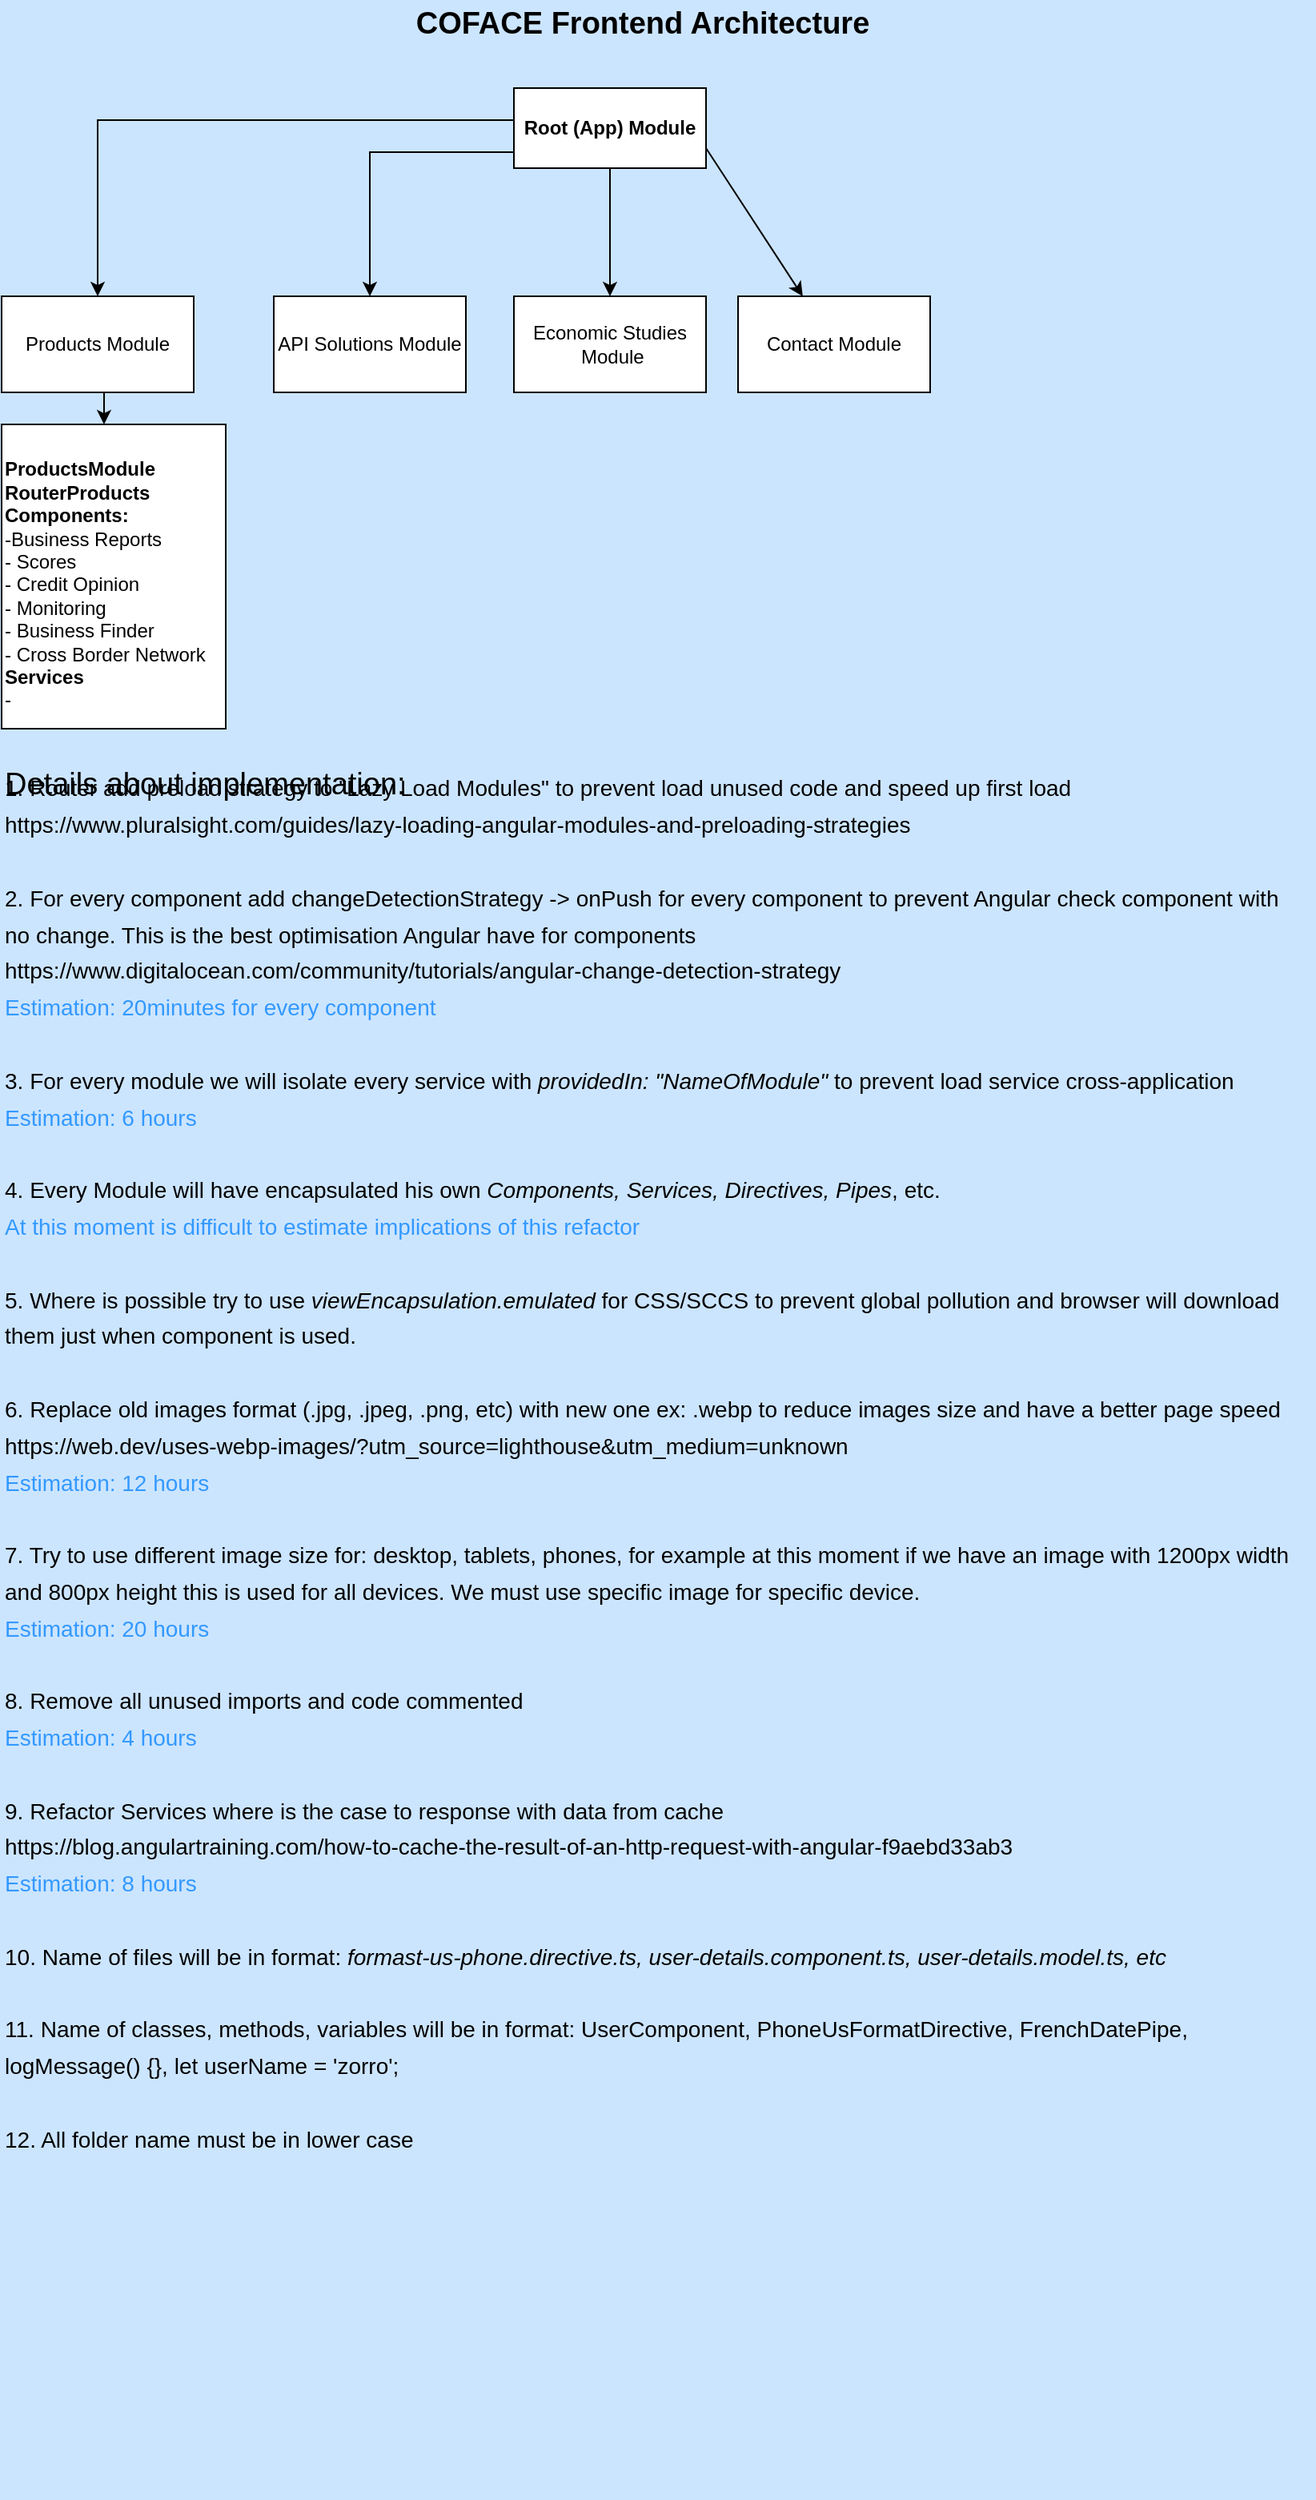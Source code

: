 <mxfile version="13.7.7" type="github">
  <diagram id="7G5bMyklPg214r5d4M1_" name="Page-1">
    <mxGraphModel dx="989" dy="646" grid="1" gridSize="10" guides="1" tooltips="1" connect="1" arrows="1" fold="1" page="1" pageScale="1" pageWidth="827" pageHeight="1169" background="#CCE5FF" math="0" shadow="0">
      <root>
        <mxCell id="0" />
        <mxCell id="1" parent="0" />
        <mxCell id="YIz92cHDHYsAEAl19uF_-3" style="edgeStyle=orthogonalEdgeStyle;rounded=0;orthogonalLoop=1;jettySize=auto;html=1;exitX=0;exitY=1;exitDx=0;exitDy=0;" edge="1" parent="1" source="YIz92cHDHYsAEAl19uF_-1" target="YIz92cHDHYsAEAl19uF_-4">
          <mxGeometry relative="1" as="geometry">
            <mxPoint x="80" y="230" as="targetPoint" />
            <Array as="points">
              <mxPoint x="340" y="90" />
              <mxPoint x="80" y="90" />
            </Array>
          </mxGeometry>
        </mxCell>
        <mxCell id="YIz92cHDHYsAEAl19uF_-11" style="edgeStyle=orthogonalEdgeStyle;rounded=0;orthogonalLoop=1;jettySize=auto;html=1;exitX=0.5;exitY=1;exitDx=0;exitDy=0;" edge="1" parent="1" source="YIz92cHDHYsAEAl19uF_-1" target="YIz92cHDHYsAEAl19uF_-12">
          <mxGeometry relative="1" as="geometry">
            <mxPoint x="400" y="200" as="targetPoint" />
            <Array as="points">
              <mxPoint x="400" y="110" />
              <mxPoint x="250" y="110" />
            </Array>
          </mxGeometry>
        </mxCell>
        <mxCell id="YIz92cHDHYsAEAl19uF_-1" value="Root (App) Module" style="rounded=0;whiteSpace=wrap;html=1;fontStyle=1" vertex="1" parent="1">
          <mxGeometry x="340" y="70" width="120" height="50" as="geometry" />
        </mxCell>
        <mxCell id="YIz92cHDHYsAEAl19uF_-7" style="edgeStyle=orthogonalEdgeStyle;rounded=0;orthogonalLoop=1;jettySize=auto;html=1;exitX=0.5;exitY=1;exitDx=0;exitDy=0;entryX=0.457;entryY=0;entryDx=0;entryDy=0;entryPerimeter=0;" edge="1" parent="1" source="YIz92cHDHYsAEAl19uF_-4" target="YIz92cHDHYsAEAl19uF_-8">
          <mxGeometry relative="1" as="geometry">
            <mxPoint x="80" y="320" as="targetPoint" />
          </mxGeometry>
        </mxCell>
        <mxCell id="YIz92cHDHYsAEAl19uF_-4" value="Products Module&lt;br&gt;" style="rounded=0;whiteSpace=wrap;html=1;" vertex="1" parent="1">
          <mxGeometry x="20" y="200" width="120" height="60" as="geometry" />
        </mxCell>
        <mxCell id="YIz92cHDHYsAEAl19uF_-8" value="&lt;b&gt;&lt;br&gt;ProductsModule&lt;br&gt;RouterProducts&lt;br&gt;Components:&lt;/b&gt;&lt;br&gt;-Business Reports&lt;br&gt;- Scores&lt;br&gt;- Credit Opinion&lt;br&gt;- Monitoring&lt;br&gt;- Business Finder&lt;br&gt;- Cross Border Network&lt;br&gt;&lt;b&gt;Services&lt;br&gt;&lt;/b&gt;-" style="rounded=0;whiteSpace=wrap;html=1;align=left;verticalAlign=top;" vertex="1" parent="1">
          <mxGeometry x="20" y="280" width="140" height="190" as="geometry" />
        </mxCell>
        <mxCell id="YIz92cHDHYsAEAl19uF_-12" value="API Solutions Module" style="rounded=0;whiteSpace=wrap;html=1;" vertex="1" parent="1">
          <mxGeometry x="190" y="200" width="120" height="60" as="geometry" />
        </mxCell>
        <mxCell id="YIz92cHDHYsAEAl19uF_-17" value="" style="endArrow=classic;html=1;exitX=0.5;exitY=1;exitDx=0;exitDy=0;" edge="1" parent="1" source="YIz92cHDHYsAEAl19uF_-1">
          <mxGeometry width="50" height="50" relative="1" as="geometry">
            <mxPoint x="390" y="300" as="sourcePoint" />
            <mxPoint x="400" y="200" as="targetPoint" />
          </mxGeometry>
        </mxCell>
        <mxCell id="YIz92cHDHYsAEAl19uF_-18" value="Economic Studies&lt;br&gt;&amp;nbsp;Module" style="rounded=0;whiteSpace=wrap;html=1;" vertex="1" parent="1">
          <mxGeometry x="340" y="200" width="120" height="60" as="geometry" />
        </mxCell>
        <mxCell id="YIz92cHDHYsAEAl19uF_-20" value="" style="endArrow=classic;html=1;exitX=1;exitY=0.75;exitDx=0;exitDy=0;" edge="1" parent="1" source="YIz92cHDHYsAEAl19uF_-1" target="YIz92cHDHYsAEAl19uF_-21">
          <mxGeometry width="50" height="50" relative="1" as="geometry">
            <mxPoint x="390" y="290" as="sourcePoint" />
            <mxPoint x="540" y="200" as="targetPoint" />
          </mxGeometry>
        </mxCell>
        <mxCell id="YIz92cHDHYsAEAl19uF_-21" value="Contact Module" style="rounded=0;whiteSpace=wrap;html=1;" vertex="1" parent="1">
          <mxGeometry x="480" y="200" width="120" height="60" as="geometry" />
        </mxCell>
        <mxCell id="YIz92cHDHYsAEAl19uF_-22" value="COFACE Frontend Architecture" style="text;html=1;align=center;verticalAlign=middle;resizable=0;points=[];autosize=1;fontSize=19;fontStyle=1" vertex="1" parent="1">
          <mxGeometry x="270" y="15" width="300" height="30" as="geometry" />
        </mxCell>
        <mxCell id="YIz92cHDHYsAEAl19uF_-23" value="Details about implementation:" style="text;html=1;align=left;verticalAlign=middle;resizable=0;points=[];autosize=1;fontSize=19;" vertex="1" parent="1">
          <mxGeometry x="20" y="490" width="270" height="30" as="geometry" />
        </mxCell>
        <mxCell id="YIz92cHDHYsAEAl19uF_-24" value="&lt;font style=&quot;font-size: 14px&quot;&gt;&lt;span style=&quot;font-size: 14px&quot;&gt;&lt;br&gt;&lt;br&gt;1. Router add preload strategy to &quot;Lazy Load Modules&quot; to prevent load unused code and speed up first load&lt;/span&gt;&lt;br&gt;&lt;span style=&quot;font-size: 14px&quot;&gt;https://www.pluralsight.com/guides/lazy-loading-angular-modules-and-preloading-strategies&lt;/span&gt;&lt;br&gt;&lt;br&gt;&lt;span style=&quot;font-size: 14px&quot;&gt;2. For every component add changeDetectionStrategy -&amp;gt; onPush for every component to prevent Angular check component with &lt;br&gt;no change. This is the best optimisation Angular have for components&lt;/span&gt;&lt;br&gt;&lt;span style=&quot;font-size: 14px&quot;&gt;https://www.digitalocean.com/community/tutorials/angular-change-detection-strategy&lt;/span&gt;&lt;br&gt;&lt;font color=&quot;#3399ff&quot; style=&quot;font-size: 14px&quot;&gt;Estimation: 20minutes for every component&amp;nbsp;&lt;br&gt;&lt;br&gt;&lt;/font&gt;&lt;span style=&quot;font-size: 14px&quot;&gt;3. For every module we will isolate every service with &lt;/span&gt;&lt;i style=&quot;font-size: 14px&quot;&gt;providedIn: &quot;NameOfModule&quot;&lt;/i&gt;&lt;span style=&quot;font-size: 14px&quot;&gt; to prevent load service cross-application&lt;br&gt;&lt;/span&gt;&lt;span style=&quot;color: rgb(51 , 153 , 255) ; font-size: 14px&quot;&gt;Estimation: 6 hours&lt;/span&gt;&lt;br&gt;&lt;br&gt;&lt;span style=&quot;font-size: 14px&quot;&gt;4. Every Module will have encapsulated his own&lt;/span&gt;&lt;i style=&quot;font-size: 14px&quot;&gt; Components, Services, Directives, Pipes&lt;/i&gt;&lt;span style=&quot;font-size: 14px&quot;&gt;, etc.&lt;br&gt;&lt;/span&gt;&lt;font color=&quot;#3399ff&quot; style=&quot;font-size: 14px&quot;&gt;At this moment is difficult to estimate implications of this refactor&lt;/font&gt;&lt;br&gt;&lt;br&gt;&lt;span style=&quot;font-size: 14px&quot;&gt;5. Where is possible try to use &lt;/span&gt;&lt;i style=&quot;font-size: 14px&quot;&gt;viewEncapsulation.emulated&lt;/i&gt;&lt;span style=&quot;font-size: 14px&quot;&gt; for CSS/SCCS to prevent global pollution and browser will download &lt;/span&gt;&lt;br&gt;&lt;span style=&quot;font-size: 14px&quot;&gt;them just when component is used.&lt;/span&gt;&lt;br&gt;&lt;br&gt;&lt;span style=&quot;font-size: 14px&quot;&gt;6. Replace old images format (.jpg, .jpeg, .png, etc) with new one ex: .webp to reduce images size and have a better page speed&lt;/span&gt;&lt;br&gt;&lt;span style=&quot;font-size: 14px&quot;&gt;https://web.dev/uses-webp-images/?utm_source=lighthouse&amp;amp;utm_medium=unknown&amp;nbsp;&lt;/span&gt;&lt;br&gt;&lt;span style=&quot;font-size: 14px ; color: rgb(51 , 153 , 255)&quot;&gt;Estimation: 12 hours&lt;br&gt;&lt;br&gt;&lt;/span&gt;&lt;span style=&quot;font-size: 14px&quot;&gt;7. Try to use different image size for: desktop, tablets, phones, for example at this moment if we have an image with 1200px width &lt;/span&gt;&lt;br&gt;&lt;span style=&quot;font-size: 14px&quot;&gt;and 800px height this is used for all devices. We must use specific image for specific device.&lt;/span&gt;&lt;br&gt;&lt;span style=&quot;font-size: 14px ; color: rgb(51 , 153 , 255)&quot;&gt;Estimation: 20 hours&lt;br&gt;&lt;br&gt;&lt;/span&gt;&lt;font style=&quot;font-size: 14px&quot;&gt;8. Remove all unused imports and code commented&lt;/font&gt;&lt;br&gt;&lt;font color=&quot;#3399ff&quot;&gt;&lt;span style=&quot;font-size: 14px&quot;&gt;Estimation: 4 hours&lt;/span&gt;&lt;/font&gt;&lt;br&gt;&lt;br&gt;&lt;span style=&quot;font-size: 14px&quot;&gt;9. Refactor Services where is the case to response with data from cache&lt;/span&gt;&lt;br&gt;&lt;span style=&quot;font-size: 14px&quot;&gt;https://blog.angulartraining.com/how-to-cache-the-result-of-an-http-request-with-angular-f9aebd33ab3&amp;nbsp;&lt;br&gt;&lt;/span&gt;&lt;span style=&quot;color: rgb(51 , 153 , 255) ; font-size: 14px&quot;&gt;Estimation: 8 hours&lt;br&gt;&lt;/span&gt;&lt;span style=&quot;font-size: 14px&quot;&gt;&lt;br&gt;10. Name of files will be in format: &lt;i&gt;formast-us-phone.directive.ts, user-details.component.ts, user-details.model.ts, etc&lt;br&gt;&lt;/i&gt;&lt;br&gt;11.&lt;/span&gt;&lt;span&gt;&amp;nbsp;Name of classes, methods, variables will be in format: UserComponent, PhoneUsFormatDirective, FrenchDatePipe, &lt;br&gt;logMessage() {}, let userName = &#39;zorro&#39;;&lt;br&gt;&lt;/span&gt;&lt;span&gt;&lt;br&gt;12. All folder name must be in lower case&lt;br&gt;&lt;/span&gt;&lt;br&gt;&lt;br&gt;&lt;br&gt;&lt;br&gt;&lt;br&gt;&lt;br&gt;&lt;br&gt;&lt;/font&gt;" style="text;html=1;align=left;verticalAlign=middle;resizable=0;points=[];autosize=1;fontSize=19;" vertex="1" parent="1">
          <mxGeometry x="20" y="395" width="820" height="1180" as="geometry" />
        </mxCell>
      </root>
    </mxGraphModel>
  </diagram>
</mxfile>
